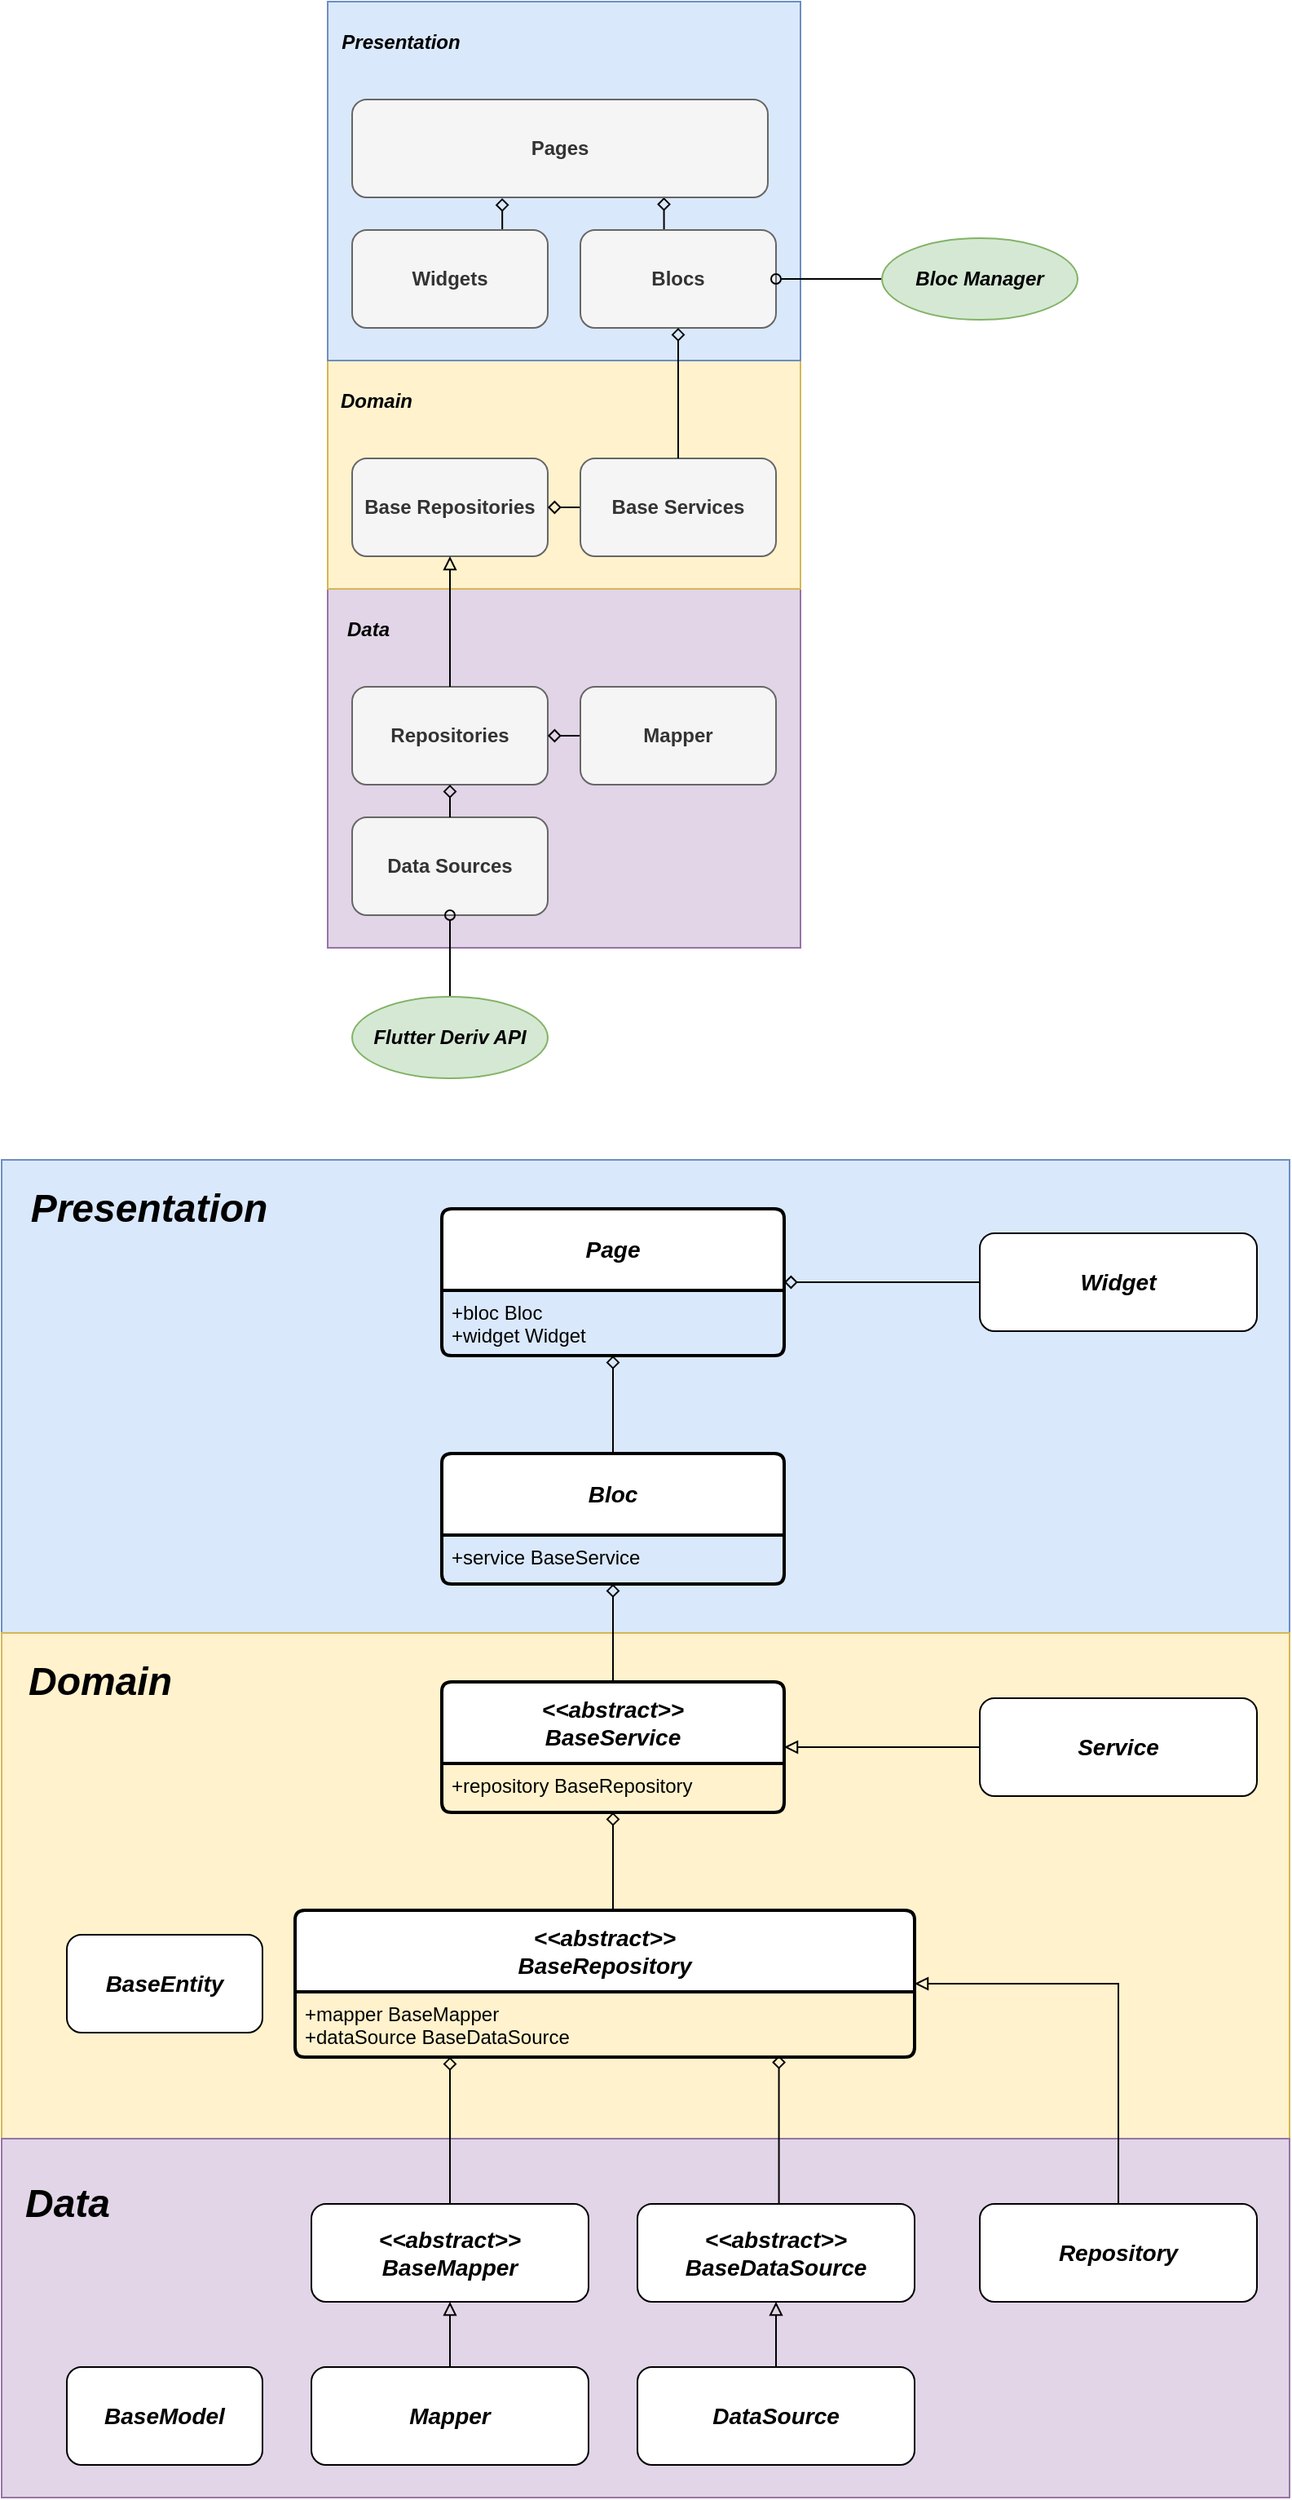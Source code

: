 <mxfile version="21.3.3" type="device">
  <diagram name="Page-1" id="DMOe8OSXWz80Gmf5uPHw">
    <mxGraphModel dx="1774" dy="1020" grid="1" gridSize="10" guides="1" tooltips="1" connect="1" arrows="1" fold="1" page="1" pageScale="1" pageWidth="850" pageHeight="1100" math="0" shadow="0">
      <root>
        <mxCell id="0" />
        <mxCell id="1" parent="0" />
        <mxCell id="IGg63-WKs-m-qAbdVnEL-1" value="" style="rounded=0;whiteSpace=wrap;html=1;fillColor=#e1d5e7;strokeColor=#9673a6;" parent="1" vertex="1">
          <mxGeometry x="240" y="400" width="290" height="220" as="geometry" />
        </mxCell>
        <mxCell id="IGg63-WKs-m-qAbdVnEL-2" value="&lt;b&gt;&lt;i&gt;Data&lt;/i&gt;&lt;/b&gt;" style="text;html=1;strokeColor=none;fillColor=none;align=center;verticalAlign=middle;whiteSpace=wrap;rounded=0;" parent="1" vertex="1">
          <mxGeometry x="240" y="410" width="50" height="30" as="geometry" />
        </mxCell>
        <mxCell id="IGg63-WKs-m-qAbdVnEL-3" value="Data Sources" style="rounded=1;whiteSpace=wrap;html=1;fillColor=#f5f5f5;fontColor=#333333;strokeColor=#666666;fontStyle=1;" parent="1" vertex="1">
          <mxGeometry x="255" y="540" width="120" height="60" as="geometry" />
        </mxCell>
        <mxCell id="IGg63-WKs-m-qAbdVnEL-4" value="Repositories" style="rounded=1;whiteSpace=wrap;html=1;fillColor=#f5f5f5;fontColor=#333333;strokeColor=#666666;fontStyle=1;" parent="1" vertex="1">
          <mxGeometry x="255" y="460" width="120" height="60" as="geometry" />
        </mxCell>
        <mxCell id="IGg63-WKs-m-qAbdVnEL-5" value="" style="endArrow=diamond;html=1;rounded=0;exitX=0.5;exitY=0;exitDx=0;exitDy=0;entryX=0.5;entryY=1;entryDx=0;entryDy=0;endFill=0;" parent="1" source="IGg63-WKs-m-qAbdVnEL-3" target="IGg63-WKs-m-qAbdVnEL-4" edge="1">
          <mxGeometry width="50" height="50" relative="1" as="geometry">
            <mxPoint x="475" y="470" as="sourcePoint" />
            <mxPoint x="525" y="420" as="targetPoint" />
          </mxGeometry>
        </mxCell>
        <mxCell id="IGg63-WKs-m-qAbdVnEL-7" style="edgeStyle=orthogonalEdgeStyle;rounded=0;orthogonalLoop=1;jettySize=auto;html=1;exitX=0;exitY=0.5;exitDx=0;exitDy=0;entryX=1;entryY=0.5;entryDx=0;entryDy=0;endArrow=diamond;endFill=0;" parent="1" source="IGg63-WKs-m-qAbdVnEL-6" target="IGg63-WKs-m-qAbdVnEL-4" edge="1">
          <mxGeometry relative="1" as="geometry" />
        </mxCell>
        <mxCell id="IGg63-WKs-m-qAbdVnEL-6" value="Mapper" style="rounded=1;whiteSpace=wrap;html=1;fillColor=#f5f5f5;fontColor=#333333;strokeColor=#666666;fontStyle=1;" parent="1" vertex="1">
          <mxGeometry x="395" y="460" width="120" height="60" as="geometry" />
        </mxCell>
        <mxCell id="IGg63-WKs-m-qAbdVnEL-11" style="edgeStyle=orthogonalEdgeStyle;rounded=0;orthogonalLoop=1;jettySize=auto;html=1;entryX=0.5;entryY=1;entryDx=0;entryDy=0;endArrow=oval;endFill=0;" parent="1" source="IGg63-WKs-m-qAbdVnEL-10" target="IGg63-WKs-m-qAbdVnEL-3" edge="1">
          <mxGeometry relative="1" as="geometry" />
        </mxCell>
        <mxCell id="IGg63-WKs-m-qAbdVnEL-10" value="&lt;i&gt;Flutter Deriv API&lt;/i&gt;" style="ellipse;whiteSpace=wrap;html=1;fillColor=#d5e8d4;strokeColor=#82b366;fontStyle=1" parent="1" vertex="1">
          <mxGeometry x="255" y="650" width="120" height="50" as="geometry" />
        </mxCell>
        <mxCell id="IGg63-WKs-m-qAbdVnEL-12" value="" style="rounded=0;whiteSpace=wrap;html=1;fillColor=#fff2cc;strokeColor=#d6b656;" parent="1" vertex="1">
          <mxGeometry x="240" y="260" width="290" height="140" as="geometry" />
        </mxCell>
        <mxCell id="IGg63-WKs-m-qAbdVnEL-13" value="&lt;b&gt;&lt;i&gt;Domain&lt;/i&gt;&lt;/b&gt;" style="text;html=1;strokeColor=none;fillColor=none;align=center;verticalAlign=middle;whiteSpace=wrap;rounded=0;" parent="1" vertex="1">
          <mxGeometry x="240" y="270" width="60" height="30" as="geometry" />
        </mxCell>
        <mxCell id="IGg63-WKs-m-qAbdVnEL-14" value="Base Repositories" style="rounded=1;whiteSpace=wrap;html=1;fillColor=#f5f5f5;strokeColor=#666666;fontColor=#333333;fontStyle=1;" parent="1" vertex="1">
          <mxGeometry x="255" y="320" width="120" height="60" as="geometry" />
        </mxCell>
        <mxCell id="IGg63-WKs-m-qAbdVnEL-15" style="edgeStyle=orthogonalEdgeStyle;rounded=0;orthogonalLoop=1;jettySize=auto;html=1;entryX=0.5;entryY=1;entryDx=0;entryDy=0;endArrow=block;endFill=0;" parent="1" source="IGg63-WKs-m-qAbdVnEL-4" target="IGg63-WKs-m-qAbdVnEL-14" edge="1">
          <mxGeometry relative="1" as="geometry" />
        </mxCell>
        <mxCell id="IGg63-WKs-m-qAbdVnEL-17" style="edgeStyle=orthogonalEdgeStyle;rounded=0;orthogonalLoop=1;jettySize=auto;html=1;exitX=0;exitY=0.5;exitDx=0;exitDy=0;entryX=1;entryY=0.5;entryDx=0;entryDy=0;endArrow=diamond;endFill=0;" parent="1" source="IGg63-WKs-m-qAbdVnEL-16" target="IGg63-WKs-m-qAbdVnEL-14" edge="1">
          <mxGeometry relative="1" as="geometry" />
        </mxCell>
        <mxCell id="IGg63-WKs-m-qAbdVnEL-16" value="Base Services" style="rounded=1;whiteSpace=wrap;html=1;fillColor=#f5f5f5;fontColor=#333333;strokeColor=#666666;fontStyle=1;" parent="1" vertex="1">
          <mxGeometry x="395" y="320" width="120" height="60" as="geometry" />
        </mxCell>
        <mxCell id="IGg63-WKs-m-qAbdVnEL-18" value="" style="rounded=0;whiteSpace=wrap;html=1;fillColor=#dae8fc;strokeColor=#6c8ebf;" parent="1" vertex="1">
          <mxGeometry x="240" y="40" width="290" height="220" as="geometry" />
        </mxCell>
        <mxCell id="IGg63-WKs-m-qAbdVnEL-19" value="&lt;b&gt;&lt;i&gt;Presentation&lt;/i&gt;&lt;/b&gt;" style="text;html=1;strokeColor=none;fillColor=none;align=center;verticalAlign=middle;whiteSpace=wrap;rounded=0;" parent="1" vertex="1">
          <mxGeometry x="240" y="50" width="90" height="30" as="geometry" />
        </mxCell>
        <mxCell id="IGg63-WKs-m-qAbdVnEL-24" style="edgeStyle=orthogonalEdgeStyle;rounded=0;orthogonalLoop=1;jettySize=auto;html=1;exitX=0.5;exitY=0;exitDx=0;exitDy=0;entryX=0.75;entryY=1;entryDx=0;entryDy=0;endArrow=diamond;endFill=0;" parent="1" source="IGg63-WKs-m-qAbdVnEL-20" target="IGg63-WKs-m-qAbdVnEL-23" edge="1">
          <mxGeometry relative="1" as="geometry" />
        </mxCell>
        <mxCell id="IGg63-WKs-m-qAbdVnEL-20" value="Blocs" style="rounded=1;whiteSpace=wrap;html=1;fillColor=#f5f5f5;fontColor=#333333;strokeColor=#666666;fontStyle=1;" parent="1" vertex="1">
          <mxGeometry x="395" y="180" width="120" height="60" as="geometry" />
        </mxCell>
        <mxCell id="IGg63-WKs-m-qAbdVnEL-21" style="edgeStyle=orthogonalEdgeStyle;rounded=0;orthogonalLoop=1;jettySize=auto;html=1;exitX=0.5;exitY=0;exitDx=0;exitDy=0;endArrow=diamond;endFill=0;" parent="1" source="IGg63-WKs-m-qAbdVnEL-16" target="IGg63-WKs-m-qAbdVnEL-20" edge="1">
          <mxGeometry relative="1" as="geometry" />
        </mxCell>
        <mxCell id="IGg63-WKs-m-qAbdVnEL-25" style="edgeStyle=orthogonalEdgeStyle;rounded=0;orthogonalLoop=1;jettySize=auto;html=1;exitX=0.5;exitY=0;exitDx=0;exitDy=0;entryX=0.361;entryY=1.008;entryDx=0;entryDy=0;entryPerimeter=0;endArrow=diamond;endFill=0;" parent="1" source="IGg63-WKs-m-qAbdVnEL-22" target="IGg63-WKs-m-qAbdVnEL-23" edge="1">
          <mxGeometry relative="1" as="geometry" />
        </mxCell>
        <mxCell id="IGg63-WKs-m-qAbdVnEL-22" value="Widgets" style="rounded=1;whiteSpace=wrap;html=1;fillColor=#f5f5f5;fontColor=#333333;strokeColor=#666666;fontStyle=1;" parent="1" vertex="1">
          <mxGeometry x="255" y="180" width="120" height="60" as="geometry" />
        </mxCell>
        <mxCell id="IGg63-WKs-m-qAbdVnEL-23" value="Pages" style="rounded=1;whiteSpace=wrap;html=1;fillColor=#f5f5f5;fontColor=#333333;strokeColor=#666666;fontStyle=1" parent="1" vertex="1">
          <mxGeometry x="255" y="100" width="255" height="60" as="geometry" />
        </mxCell>
        <mxCell id="IGg63-WKs-m-qAbdVnEL-27" style="edgeStyle=orthogonalEdgeStyle;rounded=0;orthogonalLoop=1;jettySize=auto;html=1;exitX=0;exitY=0.5;exitDx=0;exitDy=0;entryX=1;entryY=0.5;entryDx=0;entryDy=0;endArrow=oval;endFill=0;" parent="1" source="IGg63-WKs-m-qAbdVnEL-26" target="IGg63-WKs-m-qAbdVnEL-20" edge="1">
          <mxGeometry relative="1" as="geometry" />
        </mxCell>
        <mxCell id="IGg63-WKs-m-qAbdVnEL-26" value="&lt;i&gt;Bloc Manager&lt;/i&gt;" style="ellipse;whiteSpace=wrap;html=1;fillColor=#d5e8d4;strokeColor=#82b366;fontStyle=1" parent="1" vertex="1">
          <mxGeometry x="580" y="185" width="120" height="50" as="geometry" />
        </mxCell>
        <mxCell id="IGg63-WKs-m-qAbdVnEL-28" value="" style="rounded=0;whiteSpace=wrap;html=1;fillColor=#dae8fc;strokeColor=#6c8ebf;" parent="1" vertex="1">
          <mxGeometry x="40" y="750" width="790" height="290" as="geometry" />
        </mxCell>
        <mxCell id="IGg63-WKs-m-qAbdVnEL-29" value="" style="rounded=0;whiteSpace=wrap;html=1;fillColor=#fff2cc;strokeColor=#d6b656;" parent="1" vertex="1">
          <mxGeometry x="40" y="1040" width="790" height="310" as="geometry" />
        </mxCell>
        <mxCell id="IGg63-WKs-m-qAbdVnEL-30" value="" style="rounded=0;whiteSpace=wrap;html=1;fillColor=#e1d5e7;strokeColor=#9673a6;" parent="1" vertex="1">
          <mxGeometry x="40" y="1350" width="790" height="220" as="geometry" />
        </mxCell>
        <mxCell id="IGg63-WKs-m-qAbdVnEL-31" value="&lt;b&gt;&lt;i&gt;&lt;font style=&quot;font-size: 14px;&quot;&gt;BaseModel&lt;/font&gt;&lt;/i&gt;&lt;/b&gt;" style="rounded=1;whiteSpace=wrap;html=1;" parent="1" vertex="1">
          <mxGeometry x="80" y="1490" width="120" height="60" as="geometry" />
        </mxCell>
        <mxCell id="IGg63-WKs-m-qAbdVnEL-32" value="&lt;b&gt;&lt;i&gt;&lt;font style=&quot;font-size: 14px;&quot;&gt;BaseEntity&lt;/font&gt;&lt;/i&gt;&lt;/b&gt;" style="rounded=1;whiteSpace=wrap;html=1;" parent="1" vertex="1">
          <mxGeometry x="80" y="1225" width="120" height="60" as="geometry" />
        </mxCell>
        <mxCell id="IGg63-WKs-m-qAbdVnEL-33" style="edgeStyle=orthogonalEdgeStyle;rounded=0;orthogonalLoop=1;jettySize=auto;html=1;entryX=0.25;entryY=1;entryDx=0;entryDy=0;endArrow=diamond;endFill=0;exitX=0.5;exitY=0;exitDx=0;exitDy=0;" parent="1" source="IGg63-WKs-m-qAbdVnEL-34" target="IGg63-WKs-m-qAbdVnEL-43" edge="1">
          <mxGeometry relative="1" as="geometry">
            <Array as="points">
              <mxPoint x="315" y="1310" />
            </Array>
          </mxGeometry>
        </mxCell>
        <mxCell id="IGg63-WKs-m-qAbdVnEL-34" value="&lt;b&gt;&lt;i&gt;&lt;font style=&quot;font-size: 14px;&quot;&gt;&amp;lt;&amp;lt;abstract&amp;gt;&amp;gt;&lt;br&gt;BaseMapper&lt;br&gt;&lt;/font&gt;&lt;/i&gt;&lt;/b&gt;" style="rounded=1;whiteSpace=wrap;html=1;" parent="1" vertex="1">
          <mxGeometry x="230" y="1390" width="170" height="60" as="geometry" />
        </mxCell>
        <mxCell id="IGg63-WKs-m-qAbdVnEL-35" style="edgeStyle=orthogonalEdgeStyle;rounded=0;orthogonalLoop=1;jettySize=auto;html=1;entryX=0.5;entryY=1;entryDx=0;entryDy=0;endArrow=block;endFill=0;" parent="1" source="IGg63-WKs-m-qAbdVnEL-36" target="IGg63-WKs-m-qAbdVnEL-34" edge="1">
          <mxGeometry relative="1" as="geometry" />
        </mxCell>
        <mxCell id="IGg63-WKs-m-qAbdVnEL-36" value="&lt;b&gt;&lt;i&gt;&lt;font style=&quot;font-size: 14px;&quot;&gt;Mapper&lt;br&gt;&lt;/font&gt;&lt;/i&gt;&lt;/b&gt;" style="rounded=1;whiteSpace=wrap;html=1;" parent="1" vertex="1">
          <mxGeometry x="230" y="1490" width="170" height="60" as="geometry" />
        </mxCell>
        <mxCell id="IGg63-WKs-m-qAbdVnEL-37" style="edgeStyle=orthogonalEdgeStyle;rounded=0;orthogonalLoop=1;jettySize=auto;html=1;entryX=0.781;entryY=0.975;entryDx=0;entryDy=0;endArrow=diamond;endFill=0;exitX=0.5;exitY=0;exitDx=0;exitDy=0;entryPerimeter=0;" parent="1" source="IGg63-WKs-m-qAbdVnEL-38" target="IGg63-WKs-m-qAbdVnEL-43" edge="1">
          <mxGeometry relative="1" as="geometry">
            <Array as="points">
              <mxPoint x="517" y="1390" />
            </Array>
          </mxGeometry>
        </mxCell>
        <mxCell id="IGg63-WKs-m-qAbdVnEL-38" value="&lt;b&gt;&lt;i&gt;&lt;font style=&quot;font-size: 14px;&quot;&gt;&amp;lt;&amp;lt;abstract&amp;gt;&amp;gt;&lt;br&gt;BaseDataSource&lt;br&gt;&lt;/font&gt;&lt;/i&gt;&lt;/b&gt;" style="rounded=1;whiteSpace=wrap;html=1;" parent="1" vertex="1">
          <mxGeometry x="430" y="1390" width="170" height="60" as="geometry" />
        </mxCell>
        <mxCell id="IGg63-WKs-m-qAbdVnEL-39" value="" style="edgeStyle=orthogonalEdgeStyle;rounded=0;orthogonalLoop=1;jettySize=auto;html=1;endArrow=block;endFill=0;" parent="1" source="IGg63-WKs-m-qAbdVnEL-40" target="IGg63-WKs-m-qAbdVnEL-38" edge="1">
          <mxGeometry relative="1" as="geometry" />
        </mxCell>
        <mxCell id="IGg63-WKs-m-qAbdVnEL-40" value="&lt;b&gt;&lt;i&gt;&lt;font style=&quot;font-size: 14px;&quot;&gt;DataSource&lt;br&gt;&lt;/font&gt;&lt;/i&gt;&lt;/b&gt;" style="rounded=1;whiteSpace=wrap;html=1;" parent="1" vertex="1">
          <mxGeometry x="430" y="1490" width="170" height="60" as="geometry" />
        </mxCell>
        <mxCell id="IGg63-WKs-m-qAbdVnEL-41" value="" style="edgeStyle=orthogonalEdgeStyle;rounded=0;orthogonalLoop=1;jettySize=auto;html=1;endArrow=diamond;endFill=0;" parent="1" source="IGg63-WKs-m-qAbdVnEL-42" target="IGg63-WKs-m-qAbdVnEL-46" edge="1">
          <mxGeometry relative="1" as="geometry">
            <Array as="points">
              <mxPoint x="415" y="1200" />
              <mxPoint x="415" y="1200" />
            </Array>
          </mxGeometry>
        </mxCell>
        <mxCell id="IGg63-WKs-m-qAbdVnEL-42" value="&lt;b style=&quot;border-color: var(--border-color); font-size: 12px;&quot;&gt;&lt;i style=&quot;border-color: var(--border-color);&quot;&gt;&lt;font style=&quot;border-color: var(--border-color); font-size: 14px;&quot;&gt;&amp;lt;&amp;lt;abstract&amp;gt;&amp;gt;&lt;br style=&quot;border-color: var(--border-color);&quot;&gt;BaseRepository&lt;/font&gt;&lt;/i&gt;&lt;/b&gt;" style="swimlane;childLayout=stackLayout;horizontal=1;startSize=50;horizontalStack=0;rounded=1;fontSize=14;fontStyle=0;strokeWidth=2;resizeParent=0;resizeLast=1;shadow=0;dashed=0;align=center;arcSize=4;whiteSpace=wrap;html=1;fillStyle=auto;" parent="1" vertex="1">
          <mxGeometry x="220" y="1210" width="380" height="90" as="geometry" />
        </mxCell>
        <mxCell id="IGg63-WKs-m-qAbdVnEL-43" value="+mapper BaseMapper&lt;br&gt;+dataSource BaseDataSource" style="align=left;strokeColor=none;fillColor=none;spacingLeft=4;fontSize=12;verticalAlign=top;resizable=0;rotatable=0;part=1;html=1;" parent="IGg63-WKs-m-qAbdVnEL-42" vertex="1">
          <mxGeometry y="50" width="380" height="40" as="geometry" />
        </mxCell>
        <mxCell id="IGg63-WKs-m-qAbdVnEL-44" value="" style="edgeStyle=orthogonalEdgeStyle;rounded=0;orthogonalLoop=1;jettySize=auto;html=1;endArrow=diamond;endFill=0;" parent="1" source="IGg63-WKs-m-qAbdVnEL-45" target="IGg63-WKs-m-qAbdVnEL-53" edge="1">
          <mxGeometry relative="1" as="geometry" />
        </mxCell>
        <mxCell id="IGg63-WKs-m-qAbdVnEL-45" value="&lt;b style=&quot;border-color: var(--border-color); font-size: 12px;&quot;&gt;&lt;i style=&quot;border-color: var(--border-color);&quot;&gt;&lt;font style=&quot;border-color: var(--border-color); font-size: 14px;&quot;&gt;&amp;lt;&amp;lt;abstract&amp;gt;&amp;gt;&lt;br style=&quot;border-color: var(--border-color);&quot;&gt;BaseService&lt;/font&gt;&lt;/i&gt;&lt;/b&gt;" style="swimlane;childLayout=stackLayout;horizontal=1;startSize=50;horizontalStack=0;rounded=1;fontSize=14;fontStyle=0;strokeWidth=2;resizeParent=0;resizeLast=1;shadow=0;dashed=0;align=center;arcSize=4;whiteSpace=wrap;html=1;" parent="1" vertex="1">
          <mxGeometry x="310" y="1070" width="210" height="80" as="geometry" />
        </mxCell>
        <mxCell id="IGg63-WKs-m-qAbdVnEL-46" value="+repository BaseRepository&lt;br&gt;" style="align=left;strokeColor=none;fillColor=none;spacingLeft=4;fontSize=12;verticalAlign=top;resizable=0;rotatable=0;part=1;html=1;" parent="IGg63-WKs-m-qAbdVnEL-45" vertex="1">
          <mxGeometry y="50" width="210" height="30" as="geometry" />
        </mxCell>
        <mxCell id="IGg63-WKs-m-qAbdVnEL-47" value="" style="edgeStyle=orthogonalEdgeStyle;rounded=0;orthogonalLoop=1;jettySize=auto;html=1;entryX=1;entryY=0.5;entryDx=0;entryDy=0;endArrow=block;endFill=0;exitX=0.5;exitY=0;exitDx=0;exitDy=0;" parent="1" source="IGg63-WKs-m-qAbdVnEL-48" target="IGg63-WKs-m-qAbdVnEL-42" edge="1">
          <mxGeometry relative="1" as="geometry" />
        </mxCell>
        <mxCell id="IGg63-WKs-m-qAbdVnEL-48" value="&lt;b&gt;&lt;i&gt;&lt;font style=&quot;font-size: 14px;&quot;&gt;Repository&lt;br&gt;&lt;/font&gt;&lt;/i&gt;&lt;/b&gt;" style="rounded=1;whiteSpace=wrap;html=1;" parent="1" vertex="1">
          <mxGeometry x="640" y="1390" width="170" height="60" as="geometry" />
        </mxCell>
        <mxCell id="IGg63-WKs-m-qAbdVnEL-49" value="" style="edgeStyle=orthogonalEdgeStyle;rounded=0;orthogonalLoop=1;jettySize=auto;html=1;entryX=1;entryY=0.5;entryDx=0;entryDy=0;endArrow=block;endFill=0;exitX=0;exitY=0.5;exitDx=0;exitDy=0;" parent="1" source="IGg63-WKs-m-qAbdVnEL-50" target="IGg63-WKs-m-qAbdVnEL-45" edge="1">
          <mxGeometry relative="1" as="geometry" />
        </mxCell>
        <mxCell id="IGg63-WKs-m-qAbdVnEL-50" value="&lt;b&gt;&lt;i&gt;&lt;font style=&quot;font-size: 14px;&quot;&gt;Service&lt;br&gt;&lt;/font&gt;&lt;/i&gt;&lt;/b&gt;" style="rounded=1;whiteSpace=wrap;html=1;" parent="1" vertex="1">
          <mxGeometry x="640" y="1080" width="170" height="60" as="geometry" />
        </mxCell>
        <mxCell id="IGg63-WKs-m-qAbdVnEL-51" value="" style="edgeStyle=orthogonalEdgeStyle;rounded=0;orthogonalLoop=1;jettySize=auto;html=1;endArrow=diamond;endFill=0;" parent="1" source="IGg63-WKs-m-qAbdVnEL-52" target="IGg63-WKs-m-qAbdVnEL-57" edge="1">
          <mxGeometry relative="1" as="geometry" />
        </mxCell>
        <mxCell id="IGg63-WKs-m-qAbdVnEL-52" value="&lt;b&gt;&lt;i&gt;Bloc&lt;/i&gt;&lt;/b&gt;" style="swimlane;childLayout=stackLayout;horizontal=1;startSize=50;horizontalStack=0;rounded=1;fontSize=14;fontStyle=0;strokeWidth=2;resizeParent=0;resizeLast=1;shadow=0;dashed=0;align=center;arcSize=4;whiteSpace=wrap;html=1;" parent="1" vertex="1">
          <mxGeometry x="310" y="930" width="210" height="80" as="geometry" />
        </mxCell>
        <mxCell id="IGg63-WKs-m-qAbdVnEL-53" value="+service BaseService" style="align=left;strokeColor=none;fillColor=none;spacingLeft=4;fontSize=12;verticalAlign=top;resizable=0;rotatable=0;part=1;html=1;" parent="IGg63-WKs-m-qAbdVnEL-52" vertex="1">
          <mxGeometry y="50" width="210" height="30" as="geometry" />
        </mxCell>
        <mxCell id="IGg63-WKs-m-qAbdVnEL-54" value="" style="edgeStyle=orthogonalEdgeStyle;rounded=0;orthogonalLoop=1;jettySize=auto;html=1;entryX=1;entryY=0.5;entryDx=0;entryDy=0;endArrow=diamond;endFill=0;" parent="1" source="IGg63-WKs-m-qAbdVnEL-55" target="IGg63-WKs-m-qAbdVnEL-56" edge="1">
          <mxGeometry relative="1" as="geometry" />
        </mxCell>
        <mxCell id="IGg63-WKs-m-qAbdVnEL-55" value="&lt;b&gt;&lt;i&gt;&lt;font style=&quot;font-size: 14px;&quot;&gt;Widget&lt;br&gt;&lt;/font&gt;&lt;/i&gt;&lt;/b&gt;" style="rounded=1;whiteSpace=wrap;html=1;" parent="1" vertex="1">
          <mxGeometry x="640" y="795" width="170" height="60" as="geometry" />
        </mxCell>
        <mxCell id="IGg63-WKs-m-qAbdVnEL-56" value="&lt;b&gt;&lt;i&gt;Page&lt;/i&gt;&lt;/b&gt;" style="swimlane;childLayout=stackLayout;horizontal=1;startSize=50;horizontalStack=0;rounded=1;fontSize=14;fontStyle=0;strokeWidth=2;resizeParent=0;resizeLast=1;shadow=0;dashed=0;align=center;arcSize=4;whiteSpace=wrap;html=1;" parent="1" vertex="1">
          <mxGeometry x="310" y="780" width="210" height="90" as="geometry" />
        </mxCell>
        <mxCell id="IGg63-WKs-m-qAbdVnEL-57" value="+bloc Bloc&lt;br&gt;+widget Widget" style="align=left;strokeColor=none;fillColor=none;spacingLeft=4;fontSize=12;verticalAlign=top;resizable=0;rotatable=0;part=1;html=1;" parent="IGg63-WKs-m-qAbdVnEL-56" vertex="1">
          <mxGeometry y="50" width="210" height="40" as="geometry" />
        </mxCell>
        <mxCell id="IGg63-WKs-m-qAbdVnEL-58" value="Presentation" style="text;strokeColor=none;fillColor=none;html=1;fontSize=24;fontStyle=3;verticalAlign=middle;align=center;" parent="1" vertex="1">
          <mxGeometry x="50" y="760" width="160" height="40" as="geometry" />
        </mxCell>
        <mxCell id="IGg63-WKs-m-qAbdVnEL-59" value="Domain" style="text;strokeColor=none;fillColor=none;html=1;fontSize=24;fontStyle=3;verticalAlign=middle;align=center;" parent="1" vertex="1">
          <mxGeometry x="50" y="1050" width="100" height="40" as="geometry" />
        </mxCell>
        <mxCell id="IGg63-WKs-m-qAbdVnEL-60" value="Data" style="text;strokeColor=none;fillColor=none;html=1;fontSize=24;fontStyle=3;verticalAlign=middle;align=center;" parent="1" vertex="1">
          <mxGeometry x="50" y="1370" width="60" height="40" as="geometry" />
        </mxCell>
      </root>
    </mxGraphModel>
  </diagram>
</mxfile>
